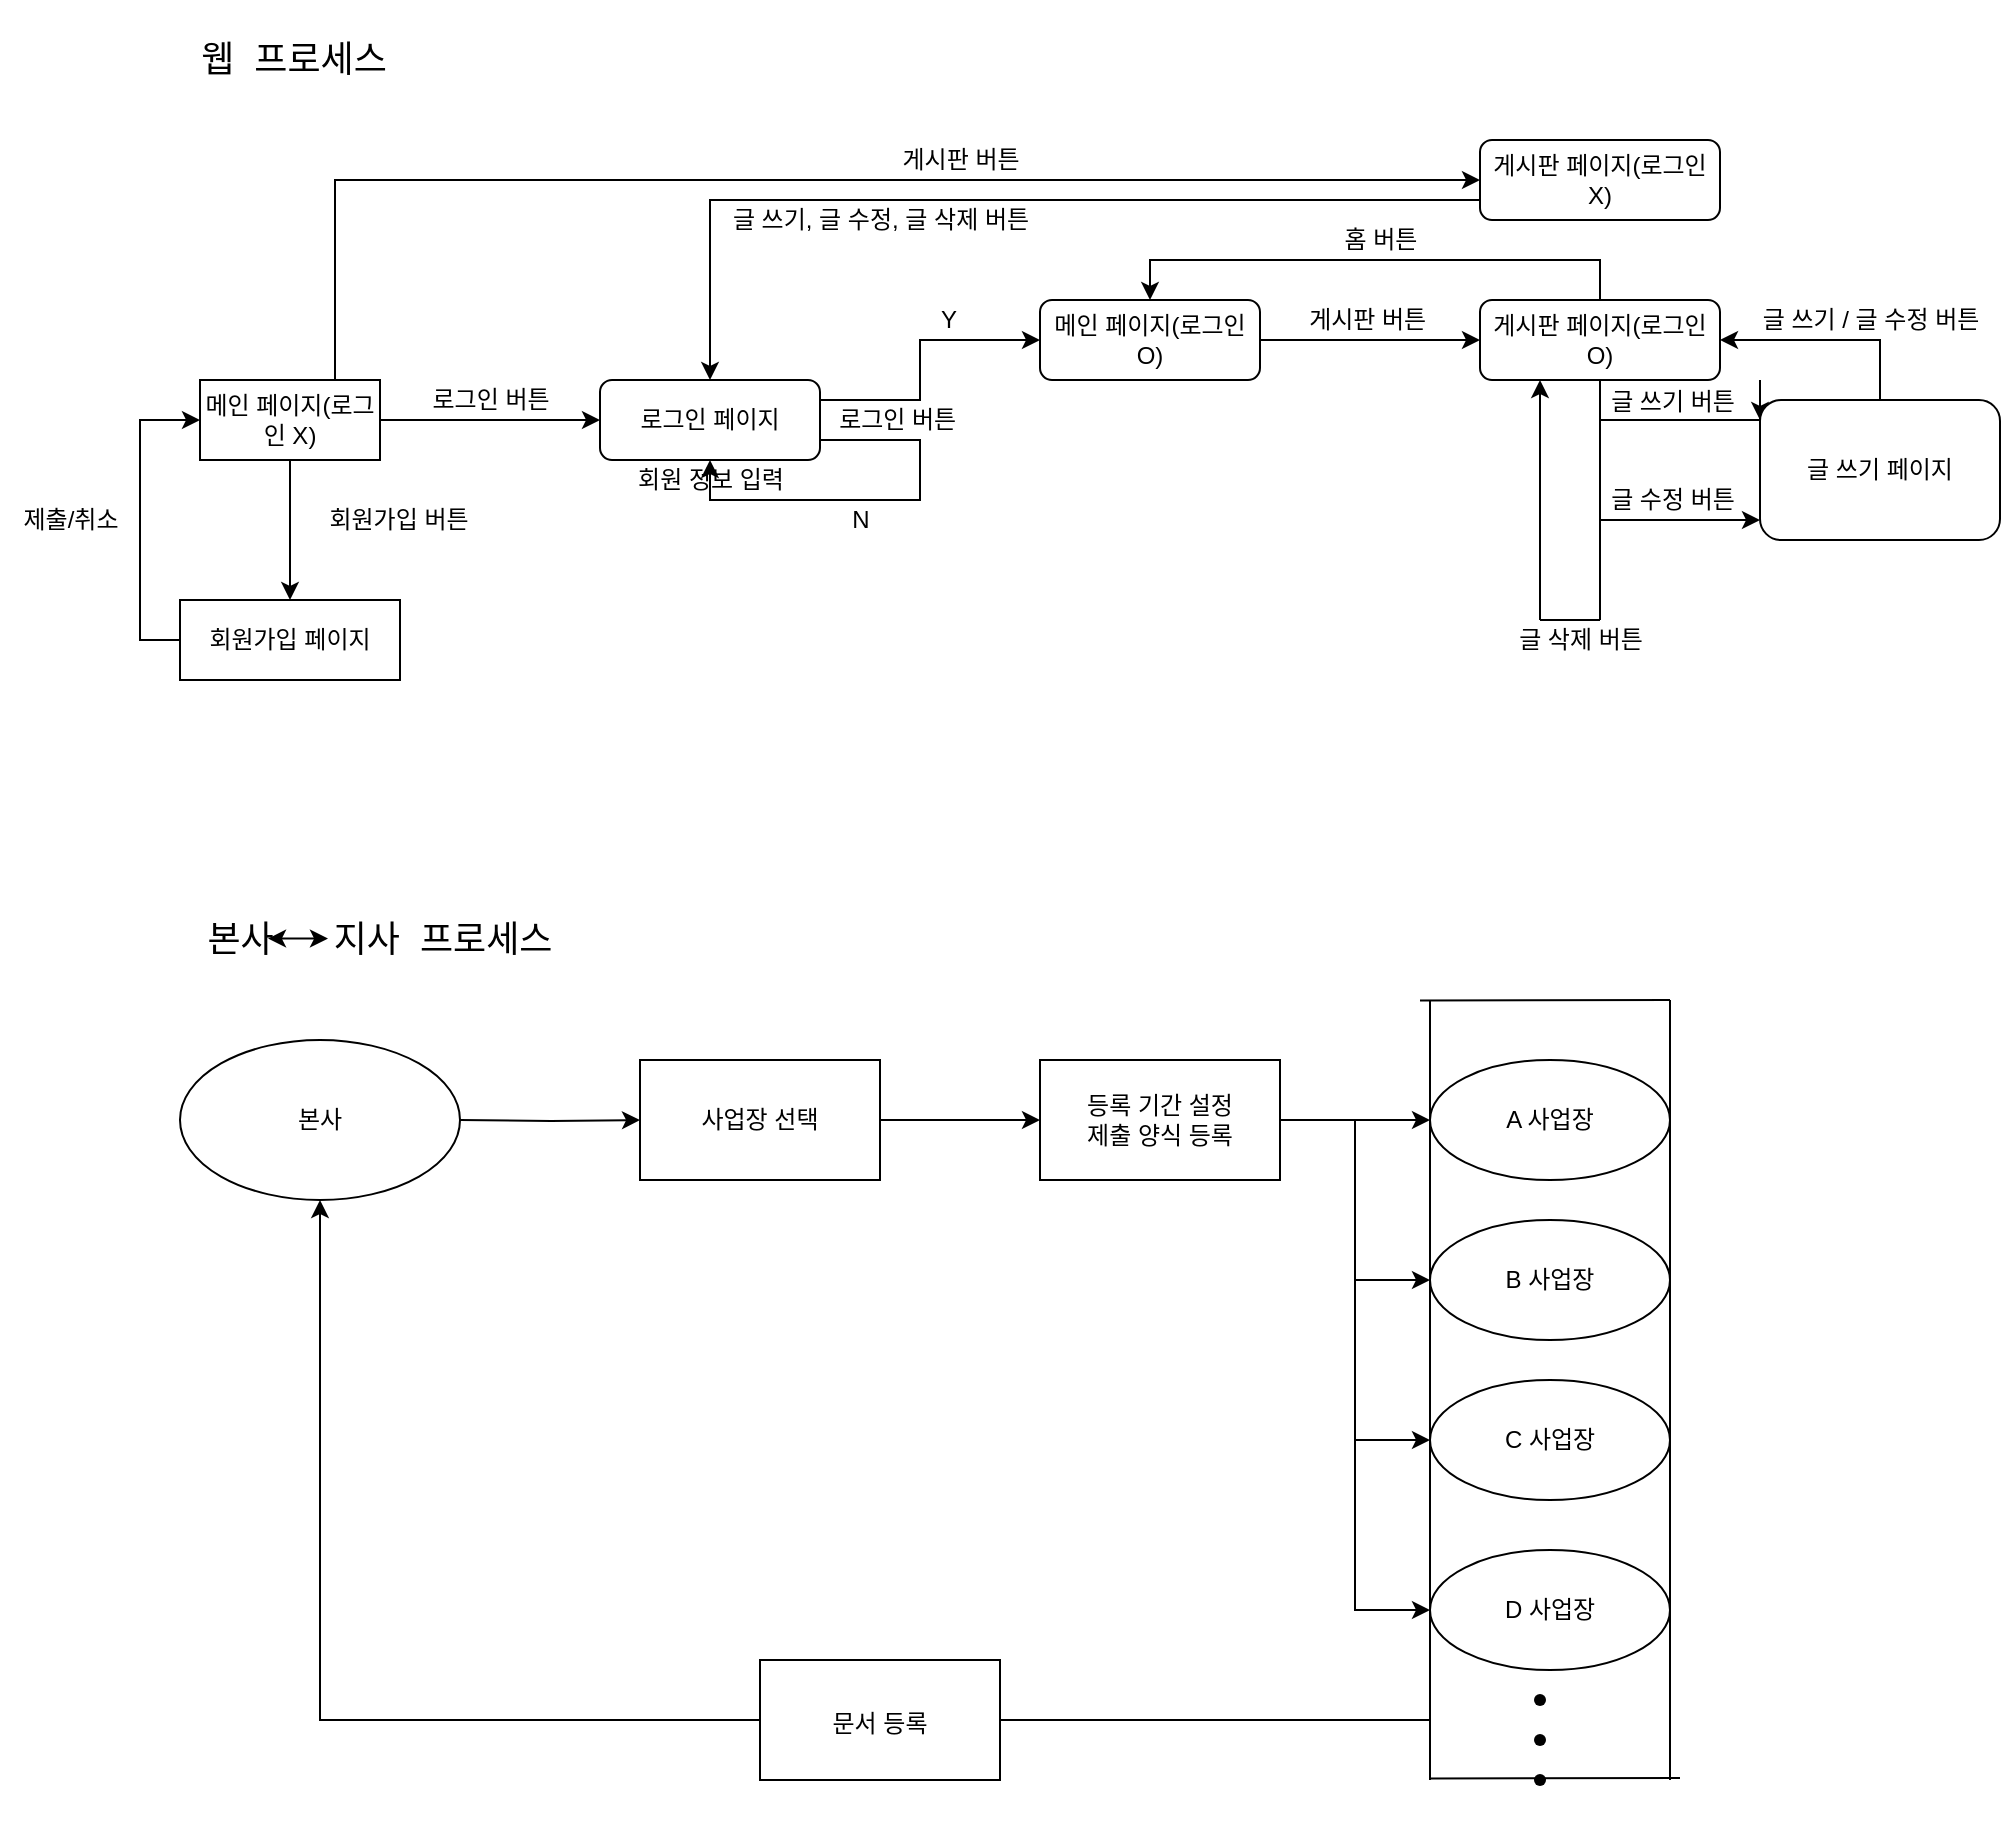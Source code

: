 <mxfile version="15.9.6" type="github">
  <diagram id="EH3msbrBh5q5FY1jK0Du" name="Page-1">
    <mxGraphModel dx="2653" dy="1950" grid="1" gridSize="10" guides="1" tooltips="1" connect="1" arrows="1" fold="1" page="1" pageScale="1" pageWidth="827" pageHeight="1169" math="0" shadow="0">
      <root>
        <mxCell id="0" />
        <mxCell id="1" parent="0" />
        <mxCell id="LaMB57XvXJdHoyUf_VVx-10" value="" style="edgeStyle=orthogonalEdgeStyle;rounded=0;orthogonalLoop=1;jettySize=auto;html=1;" parent="1" source="LaMB57XvXJdHoyUf_VVx-2" target="LaMB57XvXJdHoyUf_VVx-9" edge="1">
          <mxGeometry relative="1" as="geometry" />
        </mxCell>
        <mxCell id="SGr0XQBl3OwgbN3nPRdX-8" style="edgeStyle=orthogonalEdgeStyle;rounded=0;orthogonalLoop=1;jettySize=auto;html=1;exitX=0.75;exitY=0;exitDx=0;exitDy=0;entryX=0;entryY=0.5;entryDx=0;entryDy=0;" edge="1" parent="1" source="LaMB57XvXJdHoyUf_VVx-2" target="SGr0XQBl3OwgbN3nPRdX-7">
          <mxGeometry relative="1" as="geometry" />
        </mxCell>
        <mxCell id="LaMB57XvXJdHoyUf_VVx-2" value="메인 페이지(로그인 X)" style="rounded=0;whiteSpace=wrap;html=1;" parent="1" vertex="1">
          <mxGeometry x="10" y="50" width="90" height="40" as="geometry" />
        </mxCell>
        <mxCell id="LaMB57XvXJdHoyUf_VVx-3" value="" style="endArrow=classic;html=1;rounded=0;entryX=0;entryY=0.5;entryDx=0;entryDy=0;" parent="1" target="LaMB57XvXJdHoyUf_VVx-6" edge="1">
          <mxGeometry width="50" height="50" relative="1" as="geometry">
            <mxPoint x="100" y="70" as="sourcePoint" />
            <mxPoint x="180" y="70" as="targetPoint" />
            <Array as="points" />
          </mxGeometry>
        </mxCell>
        <mxCell id="LaMB57XvXJdHoyUf_VVx-5" value="로그인 버튼" style="text;html=1;align=center;verticalAlign=middle;resizable=0;points=[];autosize=1;strokeColor=none;fillColor=none;" parent="1" vertex="1">
          <mxGeometry x="115" y="50" width="80" height="20" as="geometry" />
        </mxCell>
        <mxCell id="LaMB57XvXJdHoyUf_VVx-19" value="" style="edgeStyle=orthogonalEdgeStyle;rounded=0;orthogonalLoop=1;jettySize=auto;html=1;" parent="1" source="LaMB57XvXJdHoyUf_VVx-6" target="LaMB57XvXJdHoyUf_VVx-18" edge="1">
          <mxGeometry relative="1" as="geometry">
            <Array as="points">
              <mxPoint x="370" y="60" />
              <mxPoint x="370" y="30" />
            </Array>
          </mxGeometry>
        </mxCell>
        <mxCell id="LaMB57XvXJdHoyUf_VVx-6" value="로그인 페이지" style="rounded=1;whiteSpace=wrap;html=1;" parent="1" vertex="1">
          <mxGeometry x="210" y="50" width="110" height="40" as="geometry" />
        </mxCell>
        <mxCell id="M4ED3lmORWMHatyZqBaW-10" style="edgeStyle=orthogonalEdgeStyle;rounded=0;orthogonalLoop=1;jettySize=auto;html=1;exitX=0;exitY=0.5;exitDx=0;exitDy=0;entryX=0;entryY=0.5;entryDx=0;entryDy=0;" parent="1" source="LaMB57XvXJdHoyUf_VVx-9" target="LaMB57XvXJdHoyUf_VVx-2" edge="1">
          <mxGeometry relative="1" as="geometry" />
        </mxCell>
        <mxCell id="LaMB57XvXJdHoyUf_VVx-9" value="회원가입 페이지" style="whiteSpace=wrap;html=1;rounded=0;" parent="1" vertex="1">
          <mxGeometry y="160" width="110" height="40" as="geometry" />
        </mxCell>
        <mxCell id="M4ED3lmORWMHatyZqBaW-13" value="" style="edgeStyle=orthogonalEdgeStyle;rounded=0;orthogonalLoop=1;jettySize=auto;html=1;" parent="1" source="LaMB57XvXJdHoyUf_VVx-18" target="M4ED3lmORWMHatyZqBaW-12" edge="1">
          <mxGeometry relative="1" as="geometry" />
        </mxCell>
        <mxCell id="LaMB57XvXJdHoyUf_VVx-18" value="메인 페이지(로그인 O)" style="rounded=1;whiteSpace=wrap;html=1;" parent="1" vertex="1">
          <mxGeometry x="430" y="10" width="110" height="40" as="geometry" />
        </mxCell>
        <mxCell id="LaMB57XvXJdHoyUf_VVx-20" value="로그인 버튼&amp;nbsp;" style="text;html=1;align=center;verticalAlign=middle;resizable=0;points=[];autosize=1;strokeColor=none;fillColor=none;" parent="1" vertex="1">
          <mxGeometry x="320" y="60" width="80" height="20" as="geometry" />
        </mxCell>
        <mxCell id="LaMB57XvXJdHoyUf_VVx-31" value="회원 정보 입력" style="text;html=1;align=center;verticalAlign=middle;resizable=0;points=[];autosize=1;strokeColor=none;fillColor=none;" parent="1" vertex="1">
          <mxGeometry x="220" y="90" width="90" height="20" as="geometry" />
        </mxCell>
        <mxCell id="LaMB57XvXJdHoyUf_VVx-37" value="Y" style="text;html=1;align=center;verticalAlign=middle;resizable=0;points=[];autosize=1;strokeColor=none;fillColor=none;" parent="1" vertex="1">
          <mxGeometry x="374" y="10" width="20" height="20" as="geometry" />
        </mxCell>
        <mxCell id="M4ED3lmORWMHatyZqBaW-8" value="회원가입 버튼" style="text;html=1;align=center;verticalAlign=middle;resizable=0;points=[];autosize=1;strokeColor=none;fillColor=none;" parent="1" vertex="1">
          <mxGeometry x="64" y="110" width="90" height="20" as="geometry" />
        </mxCell>
        <mxCell id="M4ED3lmORWMHatyZqBaW-11" value="제출/취소" style="text;html=1;align=center;verticalAlign=middle;resizable=0;points=[];autosize=1;strokeColor=none;fillColor=none;" parent="1" vertex="1">
          <mxGeometry x="-90" y="110" width="70" height="20" as="geometry" />
        </mxCell>
        <mxCell id="M4ED3lmORWMHatyZqBaW-15" style="edgeStyle=orthogonalEdgeStyle;rounded=0;orthogonalLoop=1;jettySize=auto;html=1;exitX=0.5;exitY=1;exitDx=0;exitDy=0;" parent="1" source="M4ED3lmORWMHatyZqBaW-12" edge="1">
          <mxGeometry relative="1" as="geometry">
            <mxPoint x="790" y="70" as="targetPoint" />
          </mxGeometry>
        </mxCell>
        <mxCell id="M4ED3lmORWMHatyZqBaW-16" style="edgeStyle=orthogonalEdgeStyle;rounded=0;orthogonalLoop=1;jettySize=auto;html=1;exitX=0.5;exitY=1;exitDx=0;exitDy=0;" parent="1" source="M4ED3lmORWMHatyZqBaW-12" edge="1">
          <mxGeometry relative="1" as="geometry">
            <mxPoint x="710" y="50" as="targetPoint" />
          </mxGeometry>
        </mxCell>
        <mxCell id="M4ED3lmORWMHatyZqBaW-38" style="edgeStyle=orthogonalEdgeStyle;rounded=0;orthogonalLoop=1;jettySize=auto;html=1;exitX=0.5;exitY=0;exitDx=0;exitDy=0;entryX=0.5;entryY=0;entryDx=0;entryDy=0;" parent="1" source="M4ED3lmORWMHatyZqBaW-12" target="LaMB57XvXJdHoyUf_VVx-18" edge="1">
          <mxGeometry relative="1" as="geometry" />
        </mxCell>
        <mxCell id="M4ED3lmORWMHatyZqBaW-12" value="게시판 페이지(로그인 O)" style="whiteSpace=wrap;html=1;rounded=1;" parent="1" vertex="1">
          <mxGeometry x="650" y="10" width="120" height="40" as="geometry" />
        </mxCell>
        <mxCell id="M4ED3lmORWMHatyZqBaW-14" value="게시판 버튼&amp;nbsp;" style="text;html=1;align=center;verticalAlign=middle;resizable=0;points=[];autosize=1;strokeColor=none;fillColor=none;" parent="1" vertex="1">
          <mxGeometry x="555" y="10" width="80" height="20" as="geometry" />
        </mxCell>
        <mxCell id="M4ED3lmORWMHatyZqBaW-17" value="" style="endArrow=none;html=1;rounded=0;" parent="1" edge="1">
          <mxGeometry width="50" height="50" relative="1" as="geometry">
            <mxPoint x="710" y="170" as="sourcePoint" />
            <mxPoint x="710" y="70" as="targetPoint" />
          </mxGeometry>
        </mxCell>
        <mxCell id="M4ED3lmORWMHatyZqBaW-18" value="글 쓰기 버튼" style="text;html=1;align=center;verticalAlign=middle;resizable=0;points=[];autosize=1;strokeColor=none;fillColor=none;" parent="1" vertex="1">
          <mxGeometry x="706" y="51" width="80" height="20" as="geometry" />
        </mxCell>
        <mxCell id="M4ED3lmORWMHatyZqBaW-19" value="" style="endArrow=classic;html=1;rounded=0;" parent="1" edge="1">
          <mxGeometry width="50" height="50" relative="1" as="geometry">
            <mxPoint x="710" y="120" as="sourcePoint" />
            <mxPoint x="790" y="120" as="targetPoint" />
            <Array as="points" />
          </mxGeometry>
        </mxCell>
        <mxCell id="M4ED3lmORWMHatyZqBaW-20" value="글 수정 버튼" style="text;html=1;align=center;verticalAlign=middle;resizable=0;points=[];autosize=1;strokeColor=none;fillColor=none;" parent="1" vertex="1">
          <mxGeometry x="706" y="100" width="80" height="20" as="geometry" />
        </mxCell>
        <mxCell id="M4ED3lmORWMHatyZqBaW-36" style="edgeStyle=orthogonalEdgeStyle;rounded=0;orthogonalLoop=1;jettySize=auto;html=1;exitX=0.5;exitY=0;exitDx=0;exitDy=0;entryX=1;entryY=0.5;entryDx=0;entryDy=0;" parent="1" source="M4ED3lmORWMHatyZqBaW-24" target="M4ED3lmORWMHatyZqBaW-12" edge="1">
          <mxGeometry relative="1" as="geometry" />
        </mxCell>
        <mxCell id="M4ED3lmORWMHatyZqBaW-24" value="글 쓰기 페이지" style="rounded=1;whiteSpace=wrap;html=1;" parent="1" vertex="1">
          <mxGeometry x="790" y="60" width="120" height="70" as="geometry" />
        </mxCell>
        <mxCell id="M4ED3lmORWMHatyZqBaW-28" value="" style="endArrow=none;html=1;rounded=0;startArrow=none;" parent="1" edge="1">
          <mxGeometry width="50" height="50" relative="1" as="geometry">
            <mxPoint x="680" y="170" as="sourcePoint" />
            <mxPoint x="710" y="170" as="targetPoint" />
            <Array as="points" />
          </mxGeometry>
        </mxCell>
        <mxCell id="M4ED3lmORWMHatyZqBaW-30" value="" style="endArrow=classic;html=1;rounded=0;entryX=0.25;entryY=1;entryDx=0;entryDy=0;" parent="1" target="M4ED3lmORWMHatyZqBaW-12" edge="1">
          <mxGeometry width="50" height="50" relative="1" as="geometry">
            <mxPoint x="680" y="170" as="sourcePoint" />
            <mxPoint x="730" y="120" as="targetPoint" />
            <Array as="points">
              <mxPoint x="680" y="150" />
              <mxPoint x="680" y="90" />
            </Array>
          </mxGeometry>
        </mxCell>
        <mxCell id="M4ED3lmORWMHatyZqBaW-31" value="글 삭제 버튼" style="text;html=1;align=center;verticalAlign=middle;resizable=0;points=[];autosize=1;strokeColor=none;fillColor=none;" parent="1" vertex="1">
          <mxGeometry x="660" y="170" width="80" height="20" as="geometry" />
        </mxCell>
        <mxCell id="M4ED3lmORWMHatyZqBaW-34" value="글 쓰기 / 글 수정 버튼" style="text;html=1;align=center;verticalAlign=middle;resizable=0;points=[];autosize=1;strokeColor=none;fillColor=none;" parent="1" vertex="1">
          <mxGeometry x="780" y="10" width="130" height="20" as="geometry" />
        </mxCell>
        <mxCell id="M4ED3lmORWMHatyZqBaW-39" value="홈 버튼" style="text;html=1;align=center;verticalAlign=middle;resizable=0;points=[];autosize=1;strokeColor=none;fillColor=none;" parent="1" vertex="1">
          <mxGeometry x="575" y="-30" width="50" height="20" as="geometry" />
        </mxCell>
        <mxCell id="SGr0XQBl3OwgbN3nPRdX-11" style="edgeStyle=orthogonalEdgeStyle;rounded=0;orthogonalLoop=1;jettySize=auto;html=1;exitX=0;exitY=0.75;exitDx=0;exitDy=0;entryX=0.5;entryY=0;entryDx=0;entryDy=0;" edge="1" parent="1" source="SGr0XQBl3OwgbN3nPRdX-7" target="LaMB57XvXJdHoyUf_VVx-6">
          <mxGeometry relative="1" as="geometry" />
        </mxCell>
        <mxCell id="SGr0XQBl3OwgbN3nPRdX-7" value="게시판 페이지(로그인 X)" style="whiteSpace=wrap;html=1;rounded=1;" vertex="1" parent="1">
          <mxGeometry x="650" y="-70" width="120" height="40" as="geometry" />
        </mxCell>
        <mxCell id="SGr0XQBl3OwgbN3nPRdX-9" value="게시판 버튼" style="text;html=1;align=center;verticalAlign=middle;resizable=0;points=[];autosize=1;strokeColor=none;fillColor=none;" vertex="1" parent="1">
          <mxGeometry x="350" y="-70" width="80" height="20" as="geometry" />
        </mxCell>
        <mxCell id="SGr0XQBl3OwgbN3nPRdX-12" value="글 쓰기, 글 수정, 글 삭제 버튼" style="text;html=1;align=center;verticalAlign=middle;resizable=0;points=[];autosize=1;strokeColor=none;fillColor=none;" vertex="1" parent="1">
          <mxGeometry x="265" y="-40" width="170" height="20" as="geometry" />
        </mxCell>
        <mxCell id="SGr0XQBl3OwgbN3nPRdX-13" style="edgeStyle=orthogonalEdgeStyle;rounded=0;orthogonalLoop=1;jettySize=auto;html=1;exitX=1;exitY=0.75;exitDx=0;exitDy=0;" edge="1" parent="1" source="LaMB57XvXJdHoyUf_VVx-6" target="LaMB57XvXJdHoyUf_VVx-6">
          <mxGeometry relative="1" as="geometry">
            <Array as="points">
              <mxPoint x="370" y="80" />
              <mxPoint x="370" y="110" />
              <mxPoint x="265" y="110" />
            </Array>
          </mxGeometry>
        </mxCell>
        <mxCell id="SGr0XQBl3OwgbN3nPRdX-14" value="N" style="text;html=1;align=center;verticalAlign=middle;resizable=0;points=[];autosize=1;strokeColor=none;fillColor=none;" vertex="1" parent="1">
          <mxGeometry x="330" y="110" width="20" height="20" as="geometry" />
        </mxCell>
        <mxCell id="SGr0XQBl3OwgbN3nPRdX-21" value="" style="edgeStyle=orthogonalEdgeStyle;rounded=0;orthogonalLoop=1;jettySize=auto;html=1;" edge="1" parent="1" target="SGr0XQBl3OwgbN3nPRdX-20">
          <mxGeometry relative="1" as="geometry">
            <mxPoint x="140" y="420" as="sourcePoint" />
          </mxGeometry>
        </mxCell>
        <mxCell id="SGr0XQBl3OwgbN3nPRdX-23" value="" style="edgeStyle=orthogonalEdgeStyle;rounded=0;orthogonalLoop=1;jettySize=auto;html=1;" edge="1" parent="1" source="SGr0XQBl3OwgbN3nPRdX-20" target="SGr0XQBl3OwgbN3nPRdX-22">
          <mxGeometry relative="1" as="geometry" />
        </mxCell>
        <mxCell id="SGr0XQBl3OwgbN3nPRdX-20" value="사업장 선택" style="whiteSpace=wrap;html=1;" vertex="1" parent="1">
          <mxGeometry x="230" y="390" width="120" height="60" as="geometry" />
        </mxCell>
        <mxCell id="SGr0XQBl3OwgbN3nPRdX-26" value="" style="edgeStyle=orthogonalEdgeStyle;rounded=0;orthogonalLoop=1;jettySize=auto;html=1;entryX=0;entryY=0.5;entryDx=0;entryDy=0;" edge="1" parent="1" source="SGr0XQBl3OwgbN3nPRdX-22" target="SGr0XQBl3OwgbN3nPRdX-25">
          <mxGeometry relative="1" as="geometry">
            <mxPoint x="630" y="420" as="targetPoint" />
          </mxGeometry>
        </mxCell>
        <mxCell id="SGr0XQBl3OwgbN3nPRdX-30" style="edgeStyle=orthogonalEdgeStyle;rounded=0;orthogonalLoop=1;jettySize=auto;html=1;exitX=1;exitY=0.5;exitDx=0;exitDy=0;entryX=0;entryY=0.5;entryDx=0;entryDy=0;" edge="1" parent="1" source="SGr0XQBl3OwgbN3nPRdX-22" target="SGr0XQBl3OwgbN3nPRdX-27">
          <mxGeometry relative="1" as="geometry" />
        </mxCell>
        <mxCell id="SGr0XQBl3OwgbN3nPRdX-31" style="edgeStyle=orthogonalEdgeStyle;rounded=0;orthogonalLoop=1;jettySize=auto;html=1;exitX=1;exitY=0.5;exitDx=0;exitDy=0;entryX=0;entryY=0.5;entryDx=0;entryDy=0;" edge="1" parent="1" source="SGr0XQBl3OwgbN3nPRdX-22" target="SGr0XQBl3OwgbN3nPRdX-28">
          <mxGeometry relative="1" as="geometry" />
        </mxCell>
        <mxCell id="SGr0XQBl3OwgbN3nPRdX-32" style="edgeStyle=orthogonalEdgeStyle;rounded=0;orthogonalLoop=1;jettySize=auto;html=1;exitX=1;exitY=0.5;exitDx=0;exitDy=0;entryX=0;entryY=0.5;entryDx=0;entryDy=0;" edge="1" parent="1" source="SGr0XQBl3OwgbN3nPRdX-22" target="SGr0XQBl3OwgbN3nPRdX-29">
          <mxGeometry relative="1" as="geometry" />
        </mxCell>
        <mxCell id="SGr0XQBl3OwgbN3nPRdX-22" value="등록 기간 설정&lt;br&gt;제출 양식 등록" style="whiteSpace=wrap;html=1;" vertex="1" parent="1">
          <mxGeometry x="430" y="390" width="120" height="60" as="geometry" />
        </mxCell>
        <mxCell id="SGr0XQBl3OwgbN3nPRdX-24" value="본사" style="ellipse;whiteSpace=wrap;html=1;" vertex="1" parent="1">
          <mxGeometry y="380" width="140" height="80" as="geometry" />
        </mxCell>
        <mxCell id="SGr0XQBl3OwgbN3nPRdX-25" value="A 사업장" style="ellipse;whiteSpace=wrap;html=1;" vertex="1" parent="1">
          <mxGeometry x="625" y="390" width="120" height="60" as="geometry" />
        </mxCell>
        <mxCell id="SGr0XQBl3OwgbN3nPRdX-27" value="B 사업장" style="ellipse;whiteSpace=wrap;html=1;" vertex="1" parent="1">
          <mxGeometry x="625" y="470" width="120" height="60" as="geometry" />
        </mxCell>
        <mxCell id="SGr0XQBl3OwgbN3nPRdX-28" value="C 사업장" style="ellipse;whiteSpace=wrap;html=1;" vertex="1" parent="1">
          <mxGeometry x="625" y="550" width="120" height="60" as="geometry" />
        </mxCell>
        <mxCell id="SGr0XQBl3OwgbN3nPRdX-29" value="D 사업장" style="ellipse;whiteSpace=wrap;html=1;" vertex="1" parent="1">
          <mxGeometry x="625" y="635" width="120" height="60" as="geometry" />
        </mxCell>
        <mxCell id="SGr0XQBl3OwgbN3nPRdX-35" value="" style="shape=waypoint;sketch=0;size=6;pointerEvents=1;points=[];fillColor=none;resizable=0;rotatable=0;perimeter=centerPerimeter;snapToPoint=1;" vertex="1" parent="1">
          <mxGeometry x="660" y="690" width="40" height="40" as="geometry" />
        </mxCell>
        <mxCell id="SGr0XQBl3OwgbN3nPRdX-36" value="" style="shape=waypoint;sketch=0;size=6;pointerEvents=1;points=[];fillColor=none;resizable=0;rotatable=0;perimeter=centerPerimeter;snapToPoint=1;" vertex="1" parent="1">
          <mxGeometry x="660" y="710" width="40" height="40" as="geometry" />
        </mxCell>
        <mxCell id="SGr0XQBl3OwgbN3nPRdX-39" value="" style="shape=waypoint;sketch=0;size=6;pointerEvents=1;points=[];fillColor=none;resizable=0;rotatable=0;perimeter=centerPerimeter;snapToPoint=1;" vertex="1" parent="1">
          <mxGeometry x="660" y="730" width="40" height="40" as="geometry" />
        </mxCell>
        <mxCell id="SGr0XQBl3OwgbN3nPRdX-41" value="&lt;font style=&quot;font-size: 18px&quot;&gt;본사&amp;nbsp; &amp;nbsp; &amp;nbsp; 지사&amp;nbsp; 프로세스&lt;/font&gt;" style="text;html=1;strokeColor=none;fillColor=none;align=center;verticalAlign=middle;whiteSpace=wrap;rounded=0;" vertex="1" parent="1">
          <mxGeometry y="300" width="200" height="60" as="geometry" />
        </mxCell>
        <mxCell id="SGr0XQBl3OwgbN3nPRdX-42" value="" style="endArrow=classic;startArrow=classic;html=1;rounded=0;fontSize=18;" edge="1" parent="1">
          <mxGeometry width="50" height="50" relative="1" as="geometry">
            <mxPoint x="44" y="329.29" as="sourcePoint" />
            <mxPoint x="74" y="329.29" as="targetPoint" />
            <Array as="points" />
          </mxGeometry>
        </mxCell>
        <mxCell id="SGr0XQBl3OwgbN3nPRdX-46" value="" style="endArrow=none;html=1;rounded=0;fontSize=18;" edge="1" parent="1">
          <mxGeometry width="50" height="50" relative="1" as="geometry">
            <mxPoint x="625" y="750" as="sourcePoint" />
            <mxPoint x="625" y="360" as="targetPoint" />
          </mxGeometry>
        </mxCell>
        <mxCell id="SGr0XQBl3OwgbN3nPRdX-47" value="" style="endArrow=none;html=1;rounded=0;fontSize=18;" edge="1" parent="1">
          <mxGeometry width="50" height="50" relative="1" as="geometry">
            <mxPoint x="745" y="750" as="sourcePoint" />
            <mxPoint x="745" y="360" as="targetPoint" />
          </mxGeometry>
        </mxCell>
        <mxCell id="SGr0XQBl3OwgbN3nPRdX-48" value="" style="endArrow=none;html=1;rounded=0;fontSize=18;" edge="1" parent="1">
          <mxGeometry width="50" height="50" relative="1" as="geometry">
            <mxPoint x="625" y="749.29" as="sourcePoint" />
            <mxPoint x="750" y="749" as="targetPoint" />
          </mxGeometry>
        </mxCell>
        <mxCell id="SGr0XQBl3OwgbN3nPRdX-49" value="" style="endArrow=none;html=1;rounded=0;fontSize=18;" edge="1" parent="1">
          <mxGeometry width="50" height="50" relative="1" as="geometry">
            <mxPoint x="620" y="360.29" as="sourcePoint" />
            <mxPoint x="745" y="360" as="targetPoint" />
          </mxGeometry>
        </mxCell>
        <mxCell id="SGr0XQBl3OwgbN3nPRdX-50" value="" style="endArrow=classic;html=1;rounded=0;fontSize=18;entryX=0.5;entryY=1;entryDx=0;entryDy=0;" edge="1" parent="1" target="SGr0XQBl3OwgbN3nPRdX-24">
          <mxGeometry width="50" height="50" relative="1" as="geometry">
            <mxPoint x="625" y="720" as="sourcePoint" />
            <mxPoint x="30" y="720" as="targetPoint" />
            <Array as="points">
              <mxPoint x="70" y="720" />
            </Array>
          </mxGeometry>
        </mxCell>
        <mxCell id="SGr0XQBl3OwgbN3nPRdX-53" value="&lt;font style=&quot;font-size: 12px&quot;&gt;문서 등록&lt;/font&gt;" style="rounded=0;whiteSpace=wrap;html=1;fontSize=18;" vertex="1" parent="1">
          <mxGeometry x="290" y="690" width="120" height="60" as="geometry" />
        </mxCell>
        <mxCell id="SGr0XQBl3OwgbN3nPRdX-55" value="&lt;font style=&quot;font-size: 18px&quot;&gt;웹&amp;nbsp; 프로세스&lt;/font&gt;" style="text;html=1;strokeColor=none;fillColor=none;align=center;verticalAlign=middle;whiteSpace=wrap;rounded=0;" vertex="1" parent="1">
          <mxGeometry x="-43" y="-140" width="200" height="60" as="geometry" />
        </mxCell>
      </root>
    </mxGraphModel>
  </diagram>
</mxfile>
